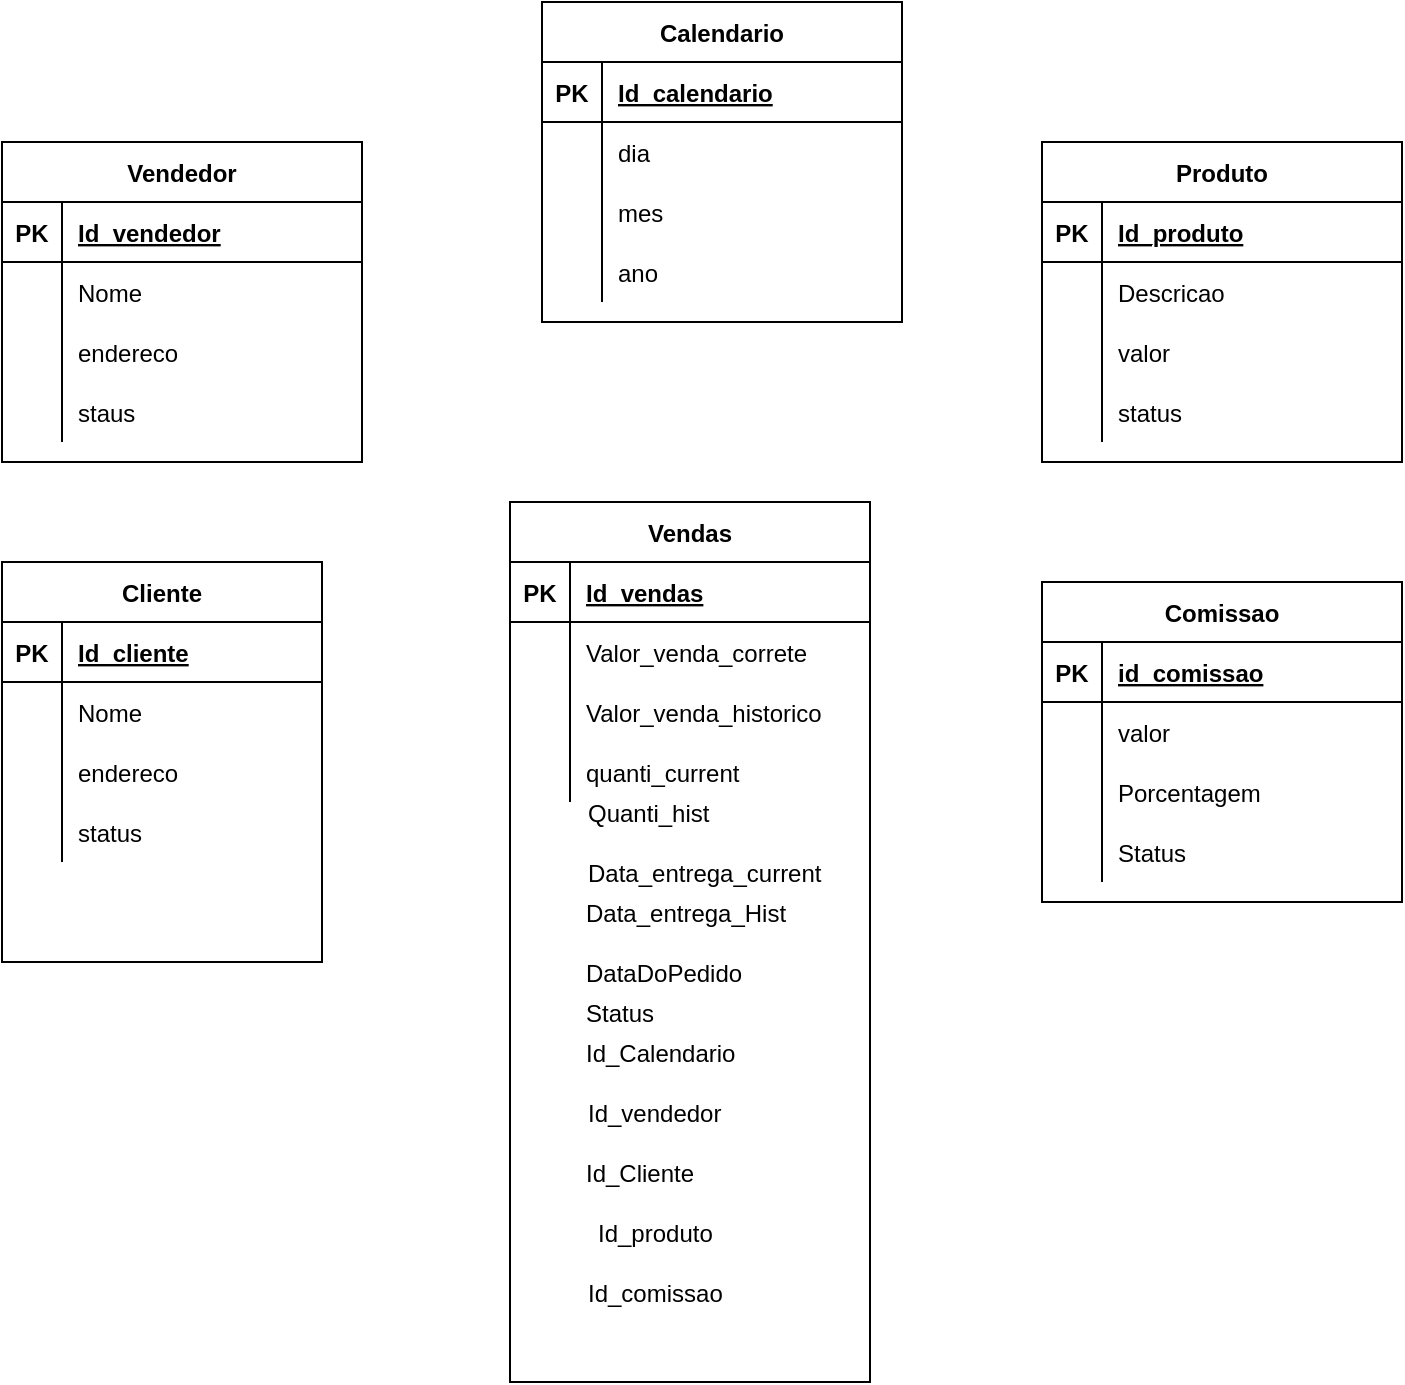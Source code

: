<mxfile version="20.2.0" type="device"><diagram id="R7qpvptzOb7vQL1Nuz2F" name="Página-1"><mxGraphModel dx="868" dy="442" grid="1" gridSize="10" guides="1" tooltips="1" connect="1" arrows="1" fold="1" page="1" pageScale="1" pageWidth="827" pageHeight="1169" math="0" shadow="0"><root><mxCell id="0"/><mxCell id="1" parent="0"/><mxCell id="DrsaTxQ8lZlI88OvVP09-1" value="Vendedor" style="shape=table;startSize=30;container=1;collapsible=1;childLayout=tableLayout;fixedRows=1;rowLines=0;fontStyle=1;align=center;resizeLast=1;" vertex="1" parent="1"><mxGeometry x="70" y="80" width="180" height="160" as="geometry"/></mxCell><mxCell id="DrsaTxQ8lZlI88OvVP09-2" value="" style="shape=tableRow;horizontal=0;startSize=0;swimlaneHead=0;swimlaneBody=0;fillColor=none;collapsible=0;dropTarget=0;points=[[0,0.5],[1,0.5]];portConstraint=eastwest;top=0;left=0;right=0;bottom=1;" vertex="1" parent="DrsaTxQ8lZlI88OvVP09-1"><mxGeometry y="30" width="180" height="30" as="geometry"/></mxCell><mxCell id="DrsaTxQ8lZlI88OvVP09-3" value="PK" style="shape=partialRectangle;connectable=0;fillColor=none;top=0;left=0;bottom=0;right=0;fontStyle=1;overflow=hidden;" vertex="1" parent="DrsaTxQ8lZlI88OvVP09-2"><mxGeometry width="30" height="30" as="geometry"><mxRectangle width="30" height="30" as="alternateBounds"/></mxGeometry></mxCell><mxCell id="DrsaTxQ8lZlI88OvVP09-4" value="Id_vendedor" style="shape=partialRectangle;connectable=0;fillColor=none;top=0;left=0;bottom=0;right=0;align=left;spacingLeft=6;fontStyle=5;overflow=hidden;" vertex="1" parent="DrsaTxQ8lZlI88OvVP09-2"><mxGeometry x="30" width="150" height="30" as="geometry"><mxRectangle width="150" height="30" as="alternateBounds"/></mxGeometry></mxCell><mxCell id="DrsaTxQ8lZlI88OvVP09-5" value="" style="shape=tableRow;horizontal=0;startSize=0;swimlaneHead=0;swimlaneBody=0;fillColor=none;collapsible=0;dropTarget=0;points=[[0,0.5],[1,0.5]];portConstraint=eastwest;top=0;left=0;right=0;bottom=0;" vertex="1" parent="DrsaTxQ8lZlI88OvVP09-1"><mxGeometry y="60" width="180" height="30" as="geometry"/></mxCell><mxCell id="DrsaTxQ8lZlI88OvVP09-6" value="" style="shape=partialRectangle;connectable=0;fillColor=none;top=0;left=0;bottom=0;right=0;editable=1;overflow=hidden;" vertex="1" parent="DrsaTxQ8lZlI88OvVP09-5"><mxGeometry width="30" height="30" as="geometry"><mxRectangle width="30" height="30" as="alternateBounds"/></mxGeometry></mxCell><mxCell id="DrsaTxQ8lZlI88OvVP09-7" value="Nome" style="shape=partialRectangle;connectable=0;fillColor=none;top=0;left=0;bottom=0;right=0;align=left;spacingLeft=6;overflow=hidden;" vertex="1" parent="DrsaTxQ8lZlI88OvVP09-5"><mxGeometry x="30" width="150" height="30" as="geometry"><mxRectangle width="150" height="30" as="alternateBounds"/></mxGeometry></mxCell><mxCell id="DrsaTxQ8lZlI88OvVP09-8" value="" style="shape=tableRow;horizontal=0;startSize=0;swimlaneHead=0;swimlaneBody=0;fillColor=none;collapsible=0;dropTarget=0;points=[[0,0.5],[1,0.5]];portConstraint=eastwest;top=0;left=0;right=0;bottom=0;" vertex="1" parent="DrsaTxQ8lZlI88OvVP09-1"><mxGeometry y="90" width="180" height="30" as="geometry"/></mxCell><mxCell id="DrsaTxQ8lZlI88OvVP09-9" value="" style="shape=partialRectangle;connectable=0;fillColor=none;top=0;left=0;bottom=0;right=0;editable=1;overflow=hidden;" vertex="1" parent="DrsaTxQ8lZlI88OvVP09-8"><mxGeometry width="30" height="30" as="geometry"><mxRectangle width="30" height="30" as="alternateBounds"/></mxGeometry></mxCell><mxCell id="DrsaTxQ8lZlI88OvVP09-10" value="endereco" style="shape=partialRectangle;connectable=0;fillColor=none;top=0;left=0;bottom=0;right=0;align=left;spacingLeft=6;overflow=hidden;" vertex="1" parent="DrsaTxQ8lZlI88OvVP09-8"><mxGeometry x="30" width="150" height="30" as="geometry"><mxRectangle width="150" height="30" as="alternateBounds"/></mxGeometry></mxCell><mxCell id="DrsaTxQ8lZlI88OvVP09-11" value="" style="shape=tableRow;horizontal=0;startSize=0;swimlaneHead=0;swimlaneBody=0;fillColor=none;collapsible=0;dropTarget=0;points=[[0,0.5],[1,0.5]];portConstraint=eastwest;top=0;left=0;right=0;bottom=0;" vertex="1" parent="DrsaTxQ8lZlI88OvVP09-1"><mxGeometry y="120" width="180" height="30" as="geometry"/></mxCell><mxCell id="DrsaTxQ8lZlI88OvVP09-12" value="" style="shape=partialRectangle;connectable=0;fillColor=none;top=0;left=0;bottom=0;right=0;editable=1;overflow=hidden;" vertex="1" parent="DrsaTxQ8lZlI88OvVP09-11"><mxGeometry width="30" height="30" as="geometry"><mxRectangle width="30" height="30" as="alternateBounds"/></mxGeometry></mxCell><mxCell id="DrsaTxQ8lZlI88OvVP09-13" value="staus" style="shape=partialRectangle;connectable=0;fillColor=none;top=0;left=0;bottom=0;right=0;align=left;spacingLeft=6;overflow=hidden;" vertex="1" parent="DrsaTxQ8lZlI88OvVP09-11"><mxGeometry x="30" width="150" height="30" as="geometry"><mxRectangle width="150" height="30" as="alternateBounds"/></mxGeometry></mxCell><mxCell id="DrsaTxQ8lZlI88OvVP09-14" value="Produto" style="shape=table;startSize=30;container=1;collapsible=1;childLayout=tableLayout;fixedRows=1;rowLines=0;fontStyle=1;align=center;resizeLast=1;" vertex="1" parent="1"><mxGeometry x="590" y="80" width="180" height="160" as="geometry"/></mxCell><mxCell id="DrsaTxQ8lZlI88OvVP09-15" value="" style="shape=tableRow;horizontal=0;startSize=0;swimlaneHead=0;swimlaneBody=0;fillColor=none;collapsible=0;dropTarget=0;points=[[0,0.5],[1,0.5]];portConstraint=eastwest;top=0;left=0;right=0;bottom=1;" vertex="1" parent="DrsaTxQ8lZlI88OvVP09-14"><mxGeometry y="30" width="180" height="30" as="geometry"/></mxCell><mxCell id="DrsaTxQ8lZlI88OvVP09-16" value="PK" style="shape=partialRectangle;connectable=0;fillColor=none;top=0;left=0;bottom=0;right=0;fontStyle=1;overflow=hidden;" vertex="1" parent="DrsaTxQ8lZlI88OvVP09-15"><mxGeometry width="30" height="30" as="geometry"><mxRectangle width="30" height="30" as="alternateBounds"/></mxGeometry></mxCell><mxCell id="DrsaTxQ8lZlI88OvVP09-17" value="Id_produto" style="shape=partialRectangle;connectable=0;fillColor=none;top=0;left=0;bottom=0;right=0;align=left;spacingLeft=6;fontStyle=5;overflow=hidden;" vertex="1" parent="DrsaTxQ8lZlI88OvVP09-15"><mxGeometry x="30" width="150" height="30" as="geometry"><mxRectangle width="150" height="30" as="alternateBounds"/></mxGeometry></mxCell><mxCell id="DrsaTxQ8lZlI88OvVP09-18" value="" style="shape=tableRow;horizontal=0;startSize=0;swimlaneHead=0;swimlaneBody=0;fillColor=none;collapsible=0;dropTarget=0;points=[[0,0.5],[1,0.5]];portConstraint=eastwest;top=0;left=0;right=0;bottom=0;" vertex="1" parent="DrsaTxQ8lZlI88OvVP09-14"><mxGeometry y="60" width="180" height="30" as="geometry"/></mxCell><mxCell id="DrsaTxQ8lZlI88OvVP09-19" value="" style="shape=partialRectangle;connectable=0;fillColor=none;top=0;left=0;bottom=0;right=0;editable=1;overflow=hidden;" vertex="1" parent="DrsaTxQ8lZlI88OvVP09-18"><mxGeometry width="30" height="30" as="geometry"><mxRectangle width="30" height="30" as="alternateBounds"/></mxGeometry></mxCell><mxCell id="DrsaTxQ8lZlI88OvVP09-20" value="Descricao" style="shape=partialRectangle;connectable=0;fillColor=none;top=0;left=0;bottom=0;right=0;align=left;spacingLeft=6;overflow=hidden;" vertex="1" parent="DrsaTxQ8lZlI88OvVP09-18"><mxGeometry x="30" width="150" height="30" as="geometry"><mxRectangle width="150" height="30" as="alternateBounds"/></mxGeometry></mxCell><mxCell id="DrsaTxQ8lZlI88OvVP09-21" value="" style="shape=tableRow;horizontal=0;startSize=0;swimlaneHead=0;swimlaneBody=0;fillColor=none;collapsible=0;dropTarget=0;points=[[0,0.5],[1,0.5]];portConstraint=eastwest;top=0;left=0;right=0;bottom=0;" vertex="1" parent="DrsaTxQ8lZlI88OvVP09-14"><mxGeometry y="90" width="180" height="30" as="geometry"/></mxCell><mxCell id="DrsaTxQ8lZlI88OvVP09-22" value="" style="shape=partialRectangle;connectable=0;fillColor=none;top=0;left=0;bottom=0;right=0;editable=1;overflow=hidden;" vertex="1" parent="DrsaTxQ8lZlI88OvVP09-21"><mxGeometry width="30" height="30" as="geometry"><mxRectangle width="30" height="30" as="alternateBounds"/></mxGeometry></mxCell><mxCell id="DrsaTxQ8lZlI88OvVP09-23" value="valor" style="shape=partialRectangle;connectable=0;fillColor=none;top=0;left=0;bottom=0;right=0;align=left;spacingLeft=6;overflow=hidden;" vertex="1" parent="DrsaTxQ8lZlI88OvVP09-21"><mxGeometry x="30" width="150" height="30" as="geometry"><mxRectangle width="150" height="30" as="alternateBounds"/></mxGeometry></mxCell><mxCell id="DrsaTxQ8lZlI88OvVP09-24" value="" style="shape=tableRow;horizontal=0;startSize=0;swimlaneHead=0;swimlaneBody=0;fillColor=none;collapsible=0;dropTarget=0;points=[[0,0.5],[1,0.5]];portConstraint=eastwest;top=0;left=0;right=0;bottom=0;" vertex="1" parent="DrsaTxQ8lZlI88OvVP09-14"><mxGeometry y="120" width="180" height="30" as="geometry"/></mxCell><mxCell id="DrsaTxQ8lZlI88OvVP09-25" value="" style="shape=partialRectangle;connectable=0;fillColor=none;top=0;left=0;bottom=0;right=0;editable=1;overflow=hidden;" vertex="1" parent="DrsaTxQ8lZlI88OvVP09-24"><mxGeometry width="30" height="30" as="geometry"><mxRectangle width="30" height="30" as="alternateBounds"/></mxGeometry></mxCell><mxCell id="DrsaTxQ8lZlI88OvVP09-26" value="status" style="shape=partialRectangle;connectable=0;fillColor=none;top=0;left=0;bottom=0;right=0;align=left;spacingLeft=6;overflow=hidden;" vertex="1" parent="DrsaTxQ8lZlI88OvVP09-24"><mxGeometry x="30" width="150" height="30" as="geometry"><mxRectangle width="150" height="30" as="alternateBounds"/></mxGeometry></mxCell><mxCell id="DrsaTxQ8lZlI88OvVP09-27" value="Cliente" style="shape=table;startSize=30;container=1;collapsible=1;childLayout=tableLayout;fixedRows=1;rowLines=0;fontStyle=1;align=center;resizeLast=1;" vertex="1" parent="1"><mxGeometry x="70" y="290" width="160" height="200" as="geometry"/></mxCell><mxCell id="DrsaTxQ8lZlI88OvVP09-28" value="" style="shape=tableRow;horizontal=0;startSize=0;swimlaneHead=0;swimlaneBody=0;fillColor=none;collapsible=0;dropTarget=0;points=[[0,0.5],[1,0.5]];portConstraint=eastwest;top=0;left=0;right=0;bottom=1;" vertex="1" parent="DrsaTxQ8lZlI88OvVP09-27"><mxGeometry y="30" width="160" height="30" as="geometry"/></mxCell><mxCell id="DrsaTxQ8lZlI88OvVP09-29" value="PK" style="shape=partialRectangle;connectable=0;fillColor=none;top=0;left=0;bottom=0;right=0;fontStyle=1;overflow=hidden;" vertex="1" parent="DrsaTxQ8lZlI88OvVP09-28"><mxGeometry width="30" height="30" as="geometry"><mxRectangle width="30" height="30" as="alternateBounds"/></mxGeometry></mxCell><mxCell id="DrsaTxQ8lZlI88OvVP09-30" value="Id_cliente" style="shape=partialRectangle;connectable=0;fillColor=none;top=0;left=0;bottom=0;right=0;align=left;spacingLeft=6;fontStyle=5;overflow=hidden;" vertex="1" parent="DrsaTxQ8lZlI88OvVP09-28"><mxGeometry x="30" width="130" height="30" as="geometry"><mxRectangle width="130" height="30" as="alternateBounds"/></mxGeometry></mxCell><mxCell id="DrsaTxQ8lZlI88OvVP09-31" value="" style="shape=tableRow;horizontal=0;startSize=0;swimlaneHead=0;swimlaneBody=0;fillColor=none;collapsible=0;dropTarget=0;points=[[0,0.5],[1,0.5]];portConstraint=eastwest;top=0;left=0;right=0;bottom=0;" vertex="1" parent="DrsaTxQ8lZlI88OvVP09-27"><mxGeometry y="60" width="160" height="30" as="geometry"/></mxCell><mxCell id="DrsaTxQ8lZlI88OvVP09-32" value="" style="shape=partialRectangle;connectable=0;fillColor=none;top=0;left=0;bottom=0;right=0;editable=1;overflow=hidden;" vertex="1" parent="DrsaTxQ8lZlI88OvVP09-31"><mxGeometry width="30" height="30" as="geometry"><mxRectangle width="30" height="30" as="alternateBounds"/></mxGeometry></mxCell><mxCell id="DrsaTxQ8lZlI88OvVP09-33" value="Nome" style="shape=partialRectangle;connectable=0;fillColor=none;top=0;left=0;bottom=0;right=0;align=left;spacingLeft=6;overflow=hidden;" vertex="1" parent="DrsaTxQ8lZlI88OvVP09-31"><mxGeometry x="30" width="130" height="30" as="geometry"><mxRectangle width="130" height="30" as="alternateBounds"/></mxGeometry></mxCell><mxCell id="DrsaTxQ8lZlI88OvVP09-34" value="" style="shape=tableRow;horizontal=0;startSize=0;swimlaneHead=0;swimlaneBody=0;fillColor=none;collapsible=0;dropTarget=0;points=[[0,0.5],[1,0.5]];portConstraint=eastwest;top=0;left=0;right=0;bottom=0;" vertex="1" parent="DrsaTxQ8lZlI88OvVP09-27"><mxGeometry y="90" width="160" height="30" as="geometry"/></mxCell><mxCell id="DrsaTxQ8lZlI88OvVP09-35" value="" style="shape=partialRectangle;connectable=0;fillColor=none;top=0;left=0;bottom=0;right=0;editable=1;overflow=hidden;" vertex="1" parent="DrsaTxQ8lZlI88OvVP09-34"><mxGeometry width="30" height="30" as="geometry"><mxRectangle width="30" height="30" as="alternateBounds"/></mxGeometry></mxCell><mxCell id="DrsaTxQ8lZlI88OvVP09-36" value="endereco" style="shape=partialRectangle;connectable=0;fillColor=none;top=0;left=0;bottom=0;right=0;align=left;spacingLeft=6;overflow=hidden;" vertex="1" parent="DrsaTxQ8lZlI88OvVP09-34"><mxGeometry x="30" width="130" height="30" as="geometry"><mxRectangle width="130" height="30" as="alternateBounds"/></mxGeometry></mxCell><mxCell id="DrsaTxQ8lZlI88OvVP09-37" value="" style="shape=tableRow;horizontal=0;startSize=0;swimlaneHead=0;swimlaneBody=0;fillColor=none;collapsible=0;dropTarget=0;points=[[0,0.5],[1,0.5]];portConstraint=eastwest;top=0;left=0;right=0;bottom=0;" vertex="1" parent="DrsaTxQ8lZlI88OvVP09-27"><mxGeometry y="120" width="160" height="30" as="geometry"/></mxCell><mxCell id="DrsaTxQ8lZlI88OvVP09-38" value="" style="shape=partialRectangle;connectable=0;fillColor=none;top=0;left=0;bottom=0;right=0;editable=1;overflow=hidden;" vertex="1" parent="DrsaTxQ8lZlI88OvVP09-37"><mxGeometry width="30" height="30" as="geometry"><mxRectangle width="30" height="30" as="alternateBounds"/></mxGeometry></mxCell><mxCell id="DrsaTxQ8lZlI88OvVP09-39" value="status" style="shape=partialRectangle;connectable=0;fillColor=none;top=0;left=0;bottom=0;right=0;align=left;spacingLeft=6;overflow=hidden;" vertex="1" parent="DrsaTxQ8lZlI88OvVP09-37"><mxGeometry x="30" width="130" height="30" as="geometry"><mxRectangle width="130" height="30" as="alternateBounds"/></mxGeometry></mxCell><mxCell id="DrsaTxQ8lZlI88OvVP09-40" value="Comissao" style="shape=table;startSize=30;container=1;collapsible=1;childLayout=tableLayout;fixedRows=1;rowLines=0;fontStyle=1;align=center;resizeLast=1;" vertex="1" parent="1"><mxGeometry x="590" y="300" width="180" height="160" as="geometry"/></mxCell><mxCell id="DrsaTxQ8lZlI88OvVP09-41" value="" style="shape=tableRow;horizontal=0;startSize=0;swimlaneHead=0;swimlaneBody=0;fillColor=none;collapsible=0;dropTarget=0;points=[[0,0.5],[1,0.5]];portConstraint=eastwest;top=0;left=0;right=0;bottom=1;" vertex="1" parent="DrsaTxQ8lZlI88OvVP09-40"><mxGeometry y="30" width="180" height="30" as="geometry"/></mxCell><mxCell id="DrsaTxQ8lZlI88OvVP09-42" value="PK" style="shape=partialRectangle;connectable=0;fillColor=none;top=0;left=0;bottom=0;right=0;fontStyle=1;overflow=hidden;" vertex="1" parent="DrsaTxQ8lZlI88OvVP09-41"><mxGeometry width="30" height="30" as="geometry"><mxRectangle width="30" height="30" as="alternateBounds"/></mxGeometry></mxCell><mxCell id="DrsaTxQ8lZlI88OvVP09-43" value="id_comissao" style="shape=partialRectangle;connectable=0;fillColor=none;top=0;left=0;bottom=0;right=0;align=left;spacingLeft=6;fontStyle=5;overflow=hidden;" vertex="1" parent="DrsaTxQ8lZlI88OvVP09-41"><mxGeometry x="30" width="150" height="30" as="geometry"><mxRectangle width="150" height="30" as="alternateBounds"/></mxGeometry></mxCell><mxCell id="DrsaTxQ8lZlI88OvVP09-44" value="" style="shape=tableRow;horizontal=0;startSize=0;swimlaneHead=0;swimlaneBody=0;fillColor=none;collapsible=0;dropTarget=0;points=[[0,0.5],[1,0.5]];portConstraint=eastwest;top=0;left=0;right=0;bottom=0;" vertex="1" parent="DrsaTxQ8lZlI88OvVP09-40"><mxGeometry y="60" width="180" height="30" as="geometry"/></mxCell><mxCell id="DrsaTxQ8lZlI88OvVP09-45" value="" style="shape=partialRectangle;connectable=0;fillColor=none;top=0;left=0;bottom=0;right=0;editable=1;overflow=hidden;" vertex="1" parent="DrsaTxQ8lZlI88OvVP09-44"><mxGeometry width="30" height="30" as="geometry"><mxRectangle width="30" height="30" as="alternateBounds"/></mxGeometry></mxCell><mxCell id="DrsaTxQ8lZlI88OvVP09-46" value="valor" style="shape=partialRectangle;connectable=0;fillColor=none;top=0;left=0;bottom=0;right=0;align=left;spacingLeft=6;overflow=hidden;" vertex="1" parent="DrsaTxQ8lZlI88OvVP09-44"><mxGeometry x="30" width="150" height="30" as="geometry"><mxRectangle width="150" height="30" as="alternateBounds"/></mxGeometry></mxCell><mxCell id="DrsaTxQ8lZlI88OvVP09-47" value="" style="shape=tableRow;horizontal=0;startSize=0;swimlaneHead=0;swimlaneBody=0;fillColor=none;collapsible=0;dropTarget=0;points=[[0,0.5],[1,0.5]];portConstraint=eastwest;top=0;left=0;right=0;bottom=0;" vertex="1" parent="DrsaTxQ8lZlI88OvVP09-40"><mxGeometry y="90" width="180" height="30" as="geometry"/></mxCell><mxCell id="DrsaTxQ8lZlI88OvVP09-48" value="" style="shape=partialRectangle;connectable=0;fillColor=none;top=0;left=0;bottom=0;right=0;editable=1;overflow=hidden;" vertex="1" parent="DrsaTxQ8lZlI88OvVP09-47"><mxGeometry width="30" height="30" as="geometry"><mxRectangle width="30" height="30" as="alternateBounds"/></mxGeometry></mxCell><mxCell id="DrsaTxQ8lZlI88OvVP09-49" value="" style="shape=partialRectangle;connectable=0;fillColor=none;top=0;left=0;bottom=0;right=0;align=left;spacingLeft=6;overflow=hidden;" vertex="1" parent="DrsaTxQ8lZlI88OvVP09-47"><mxGeometry x="30" width="150" height="30" as="geometry"><mxRectangle width="150" height="30" as="alternateBounds"/></mxGeometry></mxCell><mxCell id="DrsaTxQ8lZlI88OvVP09-50" value="" style="shape=tableRow;horizontal=0;startSize=0;swimlaneHead=0;swimlaneBody=0;fillColor=none;collapsible=0;dropTarget=0;points=[[0,0.5],[1,0.5]];portConstraint=eastwest;top=0;left=0;right=0;bottom=0;" vertex="1" parent="DrsaTxQ8lZlI88OvVP09-40"><mxGeometry y="120" width="180" height="30" as="geometry"/></mxCell><mxCell id="DrsaTxQ8lZlI88OvVP09-51" value="" style="shape=partialRectangle;connectable=0;fillColor=none;top=0;left=0;bottom=0;right=0;editable=1;overflow=hidden;" vertex="1" parent="DrsaTxQ8lZlI88OvVP09-50"><mxGeometry width="30" height="30" as="geometry"><mxRectangle width="30" height="30" as="alternateBounds"/></mxGeometry></mxCell><mxCell id="DrsaTxQ8lZlI88OvVP09-52" value="" style="shape=partialRectangle;connectable=0;fillColor=none;top=0;left=0;bottom=0;right=0;align=left;spacingLeft=6;overflow=hidden;" vertex="1" parent="DrsaTxQ8lZlI88OvVP09-50"><mxGeometry x="30" width="150" height="30" as="geometry"><mxRectangle width="150" height="30" as="alternateBounds"/></mxGeometry></mxCell><mxCell id="DrsaTxQ8lZlI88OvVP09-53" value="Calendario" style="shape=table;startSize=30;container=1;collapsible=1;childLayout=tableLayout;fixedRows=1;rowLines=0;fontStyle=1;align=center;resizeLast=1;" vertex="1" parent="1"><mxGeometry x="340" y="10" width="180" height="160" as="geometry"/></mxCell><mxCell id="DrsaTxQ8lZlI88OvVP09-54" value="" style="shape=tableRow;horizontal=0;startSize=0;swimlaneHead=0;swimlaneBody=0;fillColor=none;collapsible=0;dropTarget=0;points=[[0,0.5],[1,0.5]];portConstraint=eastwest;top=0;left=0;right=0;bottom=1;" vertex="1" parent="DrsaTxQ8lZlI88OvVP09-53"><mxGeometry y="30" width="180" height="30" as="geometry"/></mxCell><mxCell id="DrsaTxQ8lZlI88OvVP09-55" value="PK" style="shape=partialRectangle;connectable=0;fillColor=none;top=0;left=0;bottom=0;right=0;fontStyle=1;overflow=hidden;" vertex="1" parent="DrsaTxQ8lZlI88OvVP09-54"><mxGeometry width="30" height="30" as="geometry"><mxRectangle width="30" height="30" as="alternateBounds"/></mxGeometry></mxCell><mxCell id="DrsaTxQ8lZlI88OvVP09-56" value="Id_calendario" style="shape=partialRectangle;connectable=0;fillColor=none;top=0;left=0;bottom=0;right=0;align=left;spacingLeft=6;fontStyle=5;overflow=hidden;" vertex="1" parent="DrsaTxQ8lZlI88OvVP09-54"><mxGeometry x="30" width="150" height="30" as="geometry"><mxRectangle width="150" height="30" as="alternateBounds"/></mxGeometry></mxCell><mxCell id="DrsaTxQ8lZlI88OvVP09-57" value="" style="shape=tableRow;horizontal=0;startSize=0;swimlaneHead=0;swimlaneBody=0;fillColor=none;collapsible=0;dropTarget=0;points=[[0,0.5],[1,0.5]];portConstraint=eastwest;top=0;left=0;right=0;bottom=0;" vertex="1" parent="DrsaTxQ8lZlI88OvVP09-53"><mxGeometry y="60" width="180" height="30" as="geometry"/></mxCell><mxCell id="DrsaTxQ8lZlI88OvVP09-58" value="" style="shape=partialRectangle;connectable=0;fillColor=none;top=0;left=0;bottom=0;right=0;editable=1;overflow=hidden;" vertex="1" parent="DrsaTxQ8lZlI88OvVP09-57"><mxGeometry width="30" height="30" as="geometry"><mxRectangle width="30" height="30" as="alternateBounds"/></mxGeometry></mxCell><mxCell id="DrsaTxQ8lZlI88OvVP09-59" value="dia" style="shape=partialRectangle;connectable=0;fillColor=none;top=0;left=0;bottom=0;right=0;align=left;spacingLeft=6;overflow=hidden;" vertex="1" parent="DrsaTxQ8lZlI88OvVP09-57"><mxGeometry x="30" width="150" height="30" as="geometry"><mxRectangle width="150" height="30" as="alternateBounds"/></mxGeometry></mxCell><mxCell id="DrsaTxQ8lZlI88OvVP09-60" value="" style="shape=tableRow;horizontal=0;startSize=0;swimlaneHead=0;swimlaneBody=0;fillColor=none;collapsible=0;dropTarget=0;points=[[0,0.5],[1,0.5]];portConstraint=eastwest;top=0;left=0;right=0;bottom=0;" vertex="1" parent="DrsaTxQ8lZlI88OvVP09-53"><mxGeometry y="90" width="180" height="30" as="geometry"/></mxCell><mxCell id="DrsaTxQ8lZlI88OvVP09-61" value="" style="shape=partialRectangle;connectable=0;fillColor=none;top=0;left=0;bottom=0;right=0;editable=1;overflow=hidden;" vertex="1" parent="DrsaTxQ8lZlI88OvVP09-60"><mxGeometry width="30" height="30" as="geometry"><mxRectangle width="30" height="30" as="alternateBounds"/></mxGeometry></mxCell><mxCell id="DrsaTxQ8lZlI88OvVP09-62" value="mes" style="shape=partialRectangle;connectable=0;fillColor=none;top=0;left=0;bottom=0;right=0;align=left;spacingLeft=6;overflow=hidden;" vertex="1" parent="DrsaTxQ8lZlI88OvVP09-60"><mxGeometry x="30" width="150" height="30" as="geometry"><mxRectangle width="150" height="30" as="alternateBounds"/></mxGeometry></mxCell><mxCell id="DrsaTxQ8lZlI88OvVP09-63" value="" style="shape=tableRow;horizontal=0;startSize=0;swimlaneHead=0;swimlaneBody=0;fillColor=none;collapsible=0;dropTarget=0;points=[[0,0.5],[1,0.5]];portConstraint=eastwest;top=0;left=0;right=0;bottom=0;" vertex="1" parent="DrsaTxQ8lZlI88OvVP09-53"><mxGeometry y="120" width="180" height="30" as="geometry"/></mxCell><mxCell id="DrsaTxQ8lZlI88OvVP09-64" value="" style="shape=partialRectangle;connectable=0;fillColor=none;top=0;left=0;bottom=0;right=0;editable=1;overflow=hidden;" vertex="1" parent="DrsaTxQ8lZlI88OvVP09-63"><mxGeometry width="30" height="30" as="geometry"><mxRectangle width="30" height="30" as="alternateBounds"/></mxGeometry></mxCell><mxCell id="DrsaTxQ8lZlI88OvVP09-65" value="ano" style="shape=partialRectangle;connectable=0;fillColor=none;top=0;left=0;bottom=0;right=0;align=left;spacingLeft=6;overflow=hidden;" vertex="1" parent="DrsaTxQ8lZlI88OvVP09-63"><mxGeometry x="30" width="150" height="30" as="geometry"><mxRectangle width="150" height="30" as="alternateBounds"/></mxGeometry></mxCell><mxCell id="DrsaTxQ8lZlI88OvVP09-66" value="Vendas" style="shape=table;startSize=30;container=1;collapsible=1;childLayout=tableLayout;fixedRows=1;rowLines=0;fontStyle=1;align=center;resizeLast=1;" vertex="1" parent="1"><mxGeometry x="324" y="260" width="180" height="440" as="geometry"/></mxCell><mxCell id="DrsaTxQ8lZlI88OvVP09-67" value="" style="shape=tableRow;horizontal=0;startSize=0;swimlaneHead=0;swimlaneBody=0;fillColor=none;collapsible=0;dropTarget=0;points=[[0,0.5],[1,0.5]];portConstraint=eastwest;top=0;left=0;right=0;bottom=1;" vertex="1" parent="DrsaTxQ8lZlI88OvVP09-66"><mxGeometry y="30" width="180" height="30" as="geometry"/></mxCell><mxCell id="DrsaTxQ8lZlI88OvVP09-68" value="PK" style="shape=partialRectangle;connectable=0;fillColor=none;top=0;left=0;bottom=0;right=0;fontStyle=1;overflow=hidden;" vertex="1" parent="DrsaTxQ8lZlI88OvVP09-67"><mxGeometry width="30" height="30" as="geometry"><mxRectangle width="30" height="30" as="alternateBounds"/></mxGeometry></mxCell><mxCell id="DrsaTxQ8lZlI88OvVP09-69" value="Id_vendas" style="shape=partialRectangle;connectable=0;fillColor=none;top=0;left=0;bottom=0;right=0;align=left;spacingLeft=6;fontStyle=5;overflow=hidden;" vertex="1" parent="DrsaTxQ8lZlI88OvVP09-67"><mxGeometry x="30" width="150" height="30" as="geometry"><mxRectangle width="150" height="30" as="alternateBounds"/></mxGeometry></mxCell><mxCell id="DrsaTxQ8lZlI88OvVP09-70" value="" style="shape=tableRow;horizontal=0;startSize=0;swimlaneHead=0;swimlaneBody=0;fillColor=none;collapsible=0;dropTarget=0;points=[[0,0.5],[1,0.5]];portConstraint=eastwest;top=0;left=0;right=0;bottom=0;" vertex="1" parent="DrsaTxQ8lZlI88OvVP09-66"><mxGeometry y="60" width="180" height="30" as="geometry"/></mxCell><mxCell id="DrsaTxQ8lZlI88OvVP09-71" value="" style="shape=partialRectangle;connectable=0;fillColor=none;top=0;left=0;bottom=0;right=0;editable=1;overflow=hidden;" vertex="1" parent="DrsaTxQ8lZlI88OvVP09-70"><mxGeometry width="30" height="30" as="geometry"><mxRectangle width="30" height="30" as="alternateBounds"/></mxGeometry></mxCell><mxCell id="DrsaTxQ8lZlI88OvVP09-72" value="Valor_venda_correte" style="shape=partialRectangle;connectable=0;fillColor=none;top=0;left=0;bottom=0;right=0;align=left;spacingLeft=6;overflow=hidden;" vertex="1" parent="DrsaTxQ8lZlI88OvVP09-70"><mxGeometry x="30" width="150" height="30" as="geometry"><mxRectangle width="150" height="30" as="alternateBounds"/></mxGeometry></mxCell><mxCell id="DrsaTxQ8lZlI88OvVP09-73" value="" style="shape=tableRow;horizontal=0;startSize=0;swimlaneHead=0;swimlaneBody=0;fillColor=none;collapsible=0;dropTarget=0;points=[[0,0.5],[1,0.5]];portConstraint=eastwest;top=0;left=0;right=0;bottom=0;" vertex="1" parent="DrsaTxQ8lZlI88OvVP09-66"><mxGeometry y="90" width="180" height="30" as="geometry"/></mxCell><mxCell id="DrsaTxQ8lZlI88OvVP09-74" value="" style="shape=partialRectangle;connectable=0;fillColor=none;top=0;left=0;bottom=0;right=0;editable=1;overflow=hidden;" vertex="1" parent="DrsaTxQ8lZlI88OvVP09-73"><mxGeometry width="30" height="30" as="geometry"><mxRectangle width="30" height="30" as="alternateBounds"/></mxGeometry></mxCell><mxCell id="DrsaTxQ8lZlI88OvVP09-75" value="Valor_venda_historico" style="shape=partialRectangle;connectable=0;fillColor=none;top=0;left=0;bottom=0;right=0;align=left;spacingLeft=6;overflow=hidden;" vertex="1" parent="DrsaTxQ8lZlI88OvVP09-73"><mxGeometry x="30" width="150" height="30" as="geometry"><mxRectangle width="150" height="30" as="alternateBounds"/></mxGeometry></mxCell><mxCell id="DrsaTxQ8lZlI88OvVP09-76" value="" style="shape=tableRow;horizontal=0;startSize=0;swimlaneHead=0;swimlaneBody=0;fillColor=none;collapsible=0;dropTarget=0;points=[[0,0.5],[1,0.5]];portConstraint=eastwest;top=0;left=0;right=0;bottom=0;" vertex="1" parent="DrsaTxQ8lZlI88OvVP09-66"><mxGeometry y="120" width="180" height="30" as="geometry"/></mxCell><mxCell id="DrsaTxQ8lZlI88OvVP09-77" value="" style="shape=partialRectangle;connectable=0;fillColor=none;top=0;left=0;bottom=0;right=0;editable=1;overflow=hidden;" vertex="1" parent="DrsaTxQ8lZlI88OvVP09-76"><mxGeometry width="30" height="30" as="geometry"><mxRectangle width="30" height="30" as="alternateBounds"/></mxGeometry></mxCell><mxCell id="DrsaTxQ8lZlI88OvVP09-78" value="quanti_current" style="shape=partialRectangle;connectable=0;fillColor=none;top=0;left=0;bottom=0;right=0;align=left;spacingLeft=6;overflow=hidden;" vertex="1" parent="DrsaTxQ8lZlI88OvVP09-76"><mxGeometry x="30" width="150" height="30" as="geometry"><mxRectangle width="150" height="30" as="alternateBounds"/></mxGeometry></mxCell><mxCell id="DrsaTxQ8lZlI88OvVP09-80" value="Data_entrega_current" style="shape=partialRectangle;connectable=0;fillColor=none;top=0;left=0;bottom=0;right=0;align=left;spacingLeft=6;overflow=hidden;" vertex="1" parent="1"><mxGeometry x="355" y="430" width="150" height="30" as="geometry"><mxRectangle width="150" height="30" as="alternateBounds"/></mxGeometry></mxCell><mxCell id="DrsaTxQ8lZlI88OvVP09-81" value="DataDoPedido" style="shape=partialRectangle;connectable=0;fillColor=none;top=0;left=0;bottom=0;right=0;align=left;spacingLeft=6;overflow=hidden;" vertex="1" parent="1"><mxGeometry x="354" y="480" width="150" height="30" as="geometry"><mxRectangle width="150" height="30" as="alternateBounds"/></mxGeometry></mxCell><mxCell id="DrsaTxQ8lZlI88OvVP09-82" value="Status" style="shape=partialRectangle;connectable=0;fillColor=none;top=0;left=0;bottom=0;right=0;align=left;spacingLeft=6;overflow=hidden;" vertex="1" parent="1"><mxGeometry x="354" y="500" width="150" height="30" as="geometry"><mxRectangle width="150" height="30" as="alternateBounds"/></mxGeometry></mxCell><mxCell id="DrsaTxQ8lZlI88OvVP09-83" value="Quanti_hist" style="shape=partialRectangle;connectable=0;fillColor=none;top=0;left=0;bottom=0;right=0;align=left;spacingLeft=6;overflow=hidden;" vertex="1" parent="1"><mxGeometry x="355" y="400" width="150" height="30" as="geometry"><mxRectangle width="150" height="30" as="alternateBounds"/></mxGeometry></mxCell><mxCell id="DrsaTxQ8lZlI88OvVP09-84" value="Data_entrega_Hist" style="shape=partialRectangle;connectable=0;fillColor=none;top=0;left=0;bottom=0;right=0;align=left;spacingLeft=6;overflow=hidden;" vertex="1" parent="1"><mxGeometry x="354" y="450" width="150" height="30" as="geometry"><mxRectangle width="150" height="30" as="alternateBounds"/></mxGeometry></mxCell><mxCell id="DrsaTxQ8lZlI88OvVP09-85" value="Id_Calendario" style="shape=partialRectangle;connectable=0;fillColor=none;top=0;left=0;bottom=0;right=0;align=left;spacingLeft=6;overflow=hidden;" vertex="1" parent="1"><mxGeometry x="354" y="520" width="150" height="30" as="geometry"><mxRectangle width="150" height="30" as="alternateBounds"/></mxGeometry></mxCell><mxCell id="DrsaTxQ8lZlI88OvVP09-86" value="Id_vendedor" style="shape=partialRectangle;connectable=0;fillColor=none;top=0;left=0;bottom=0;right=0;align=left;spacingLeft=6;overflow=hidden;" vertex="1" parent="1"><mxGeometry x="355" y="550" width="150" height="30" as="geometry"><mxRectangle width="150" height="30" as="alternateBounds"/></mxGeometry></mxCell><mxCell id="DrsaTxQ8lZlI88OvVP09-87" value="Id_Cliente" style="shape=partialRectangle;connectable=0;fillColor=none;top=0;left=0;bottom=0;right=0;align=left;spacingLeft=6;overflow=hidden;" vertex="1" parent="1"><mxGeometry x="354" y="580" width="150" height="30" as="geometry"><mxRectangle width="150" height="30" as="alternateBounds"/></mxGeometry></mxCell><mxCell id="DrsaTxQ8lZlI88OvVP09-88" value="Id_produto" style="shape=partialRectangle;connectable=0;fillColor=none;top=0;left=0;bottom=0;right=0;align=left;spacingLeft=6;overflow=hidden;" vertex="1" parent="1"><mxGeometry x="360" y="610" width="150" height="30" as="geometry"><mxRectangle width="150" height="30" as="alternateBounds"/></mxGeometry></mxCell><mxCell id="DrsaTxQ8lZlI88OvVP09-89" value="Id_comissao" style="shape=partialRectangle;connectable=0;fillColor=none;top=0;left=0;bottom=0;right=0;align=left;spacingLeft=6;overflow=hidden;" vertex="1" parent="1"><mxGeometry x="355" y="640" width="150" height="30" as="geometry"><mxRectangle width="150" height="30" as="alternateBounds"/></mxGeometry></mxCell><mxCell id="DrsaTxQ8lZlI88OvVP09-90" value="Porcentagem" style="shape=partialRectangle;connectable=0;fillColor=none;top=0;left=0;bottom=0;right=0;align=left;spacingLeft=6;overflow=hidden;" vertex="1" parent="1"><mxGeometry x="620" y="390" width="150" height="30" as="geometry"><mxRectangle width="150" height="30" as="alternateBounds"/></mxGeometry></mxCell><mxCell id="DrsaTxQ8lZlI88OvVP09-91" value="Status" style="shape=partialRectangle;connectable=0;fillColor=none;top=0;left=0;bottom=0;right=0;align=left;spacingLeft=6;overflow=hidden;" vertex="1" parent="1"><mxGeometry x="620" y="420" width="150" height="30" as="geometry"><mxRectangle width="150" height="30" as="alternateBounds"/></mxGeometry></mxCell></root></mxGraphModel></diagram></mxfile>